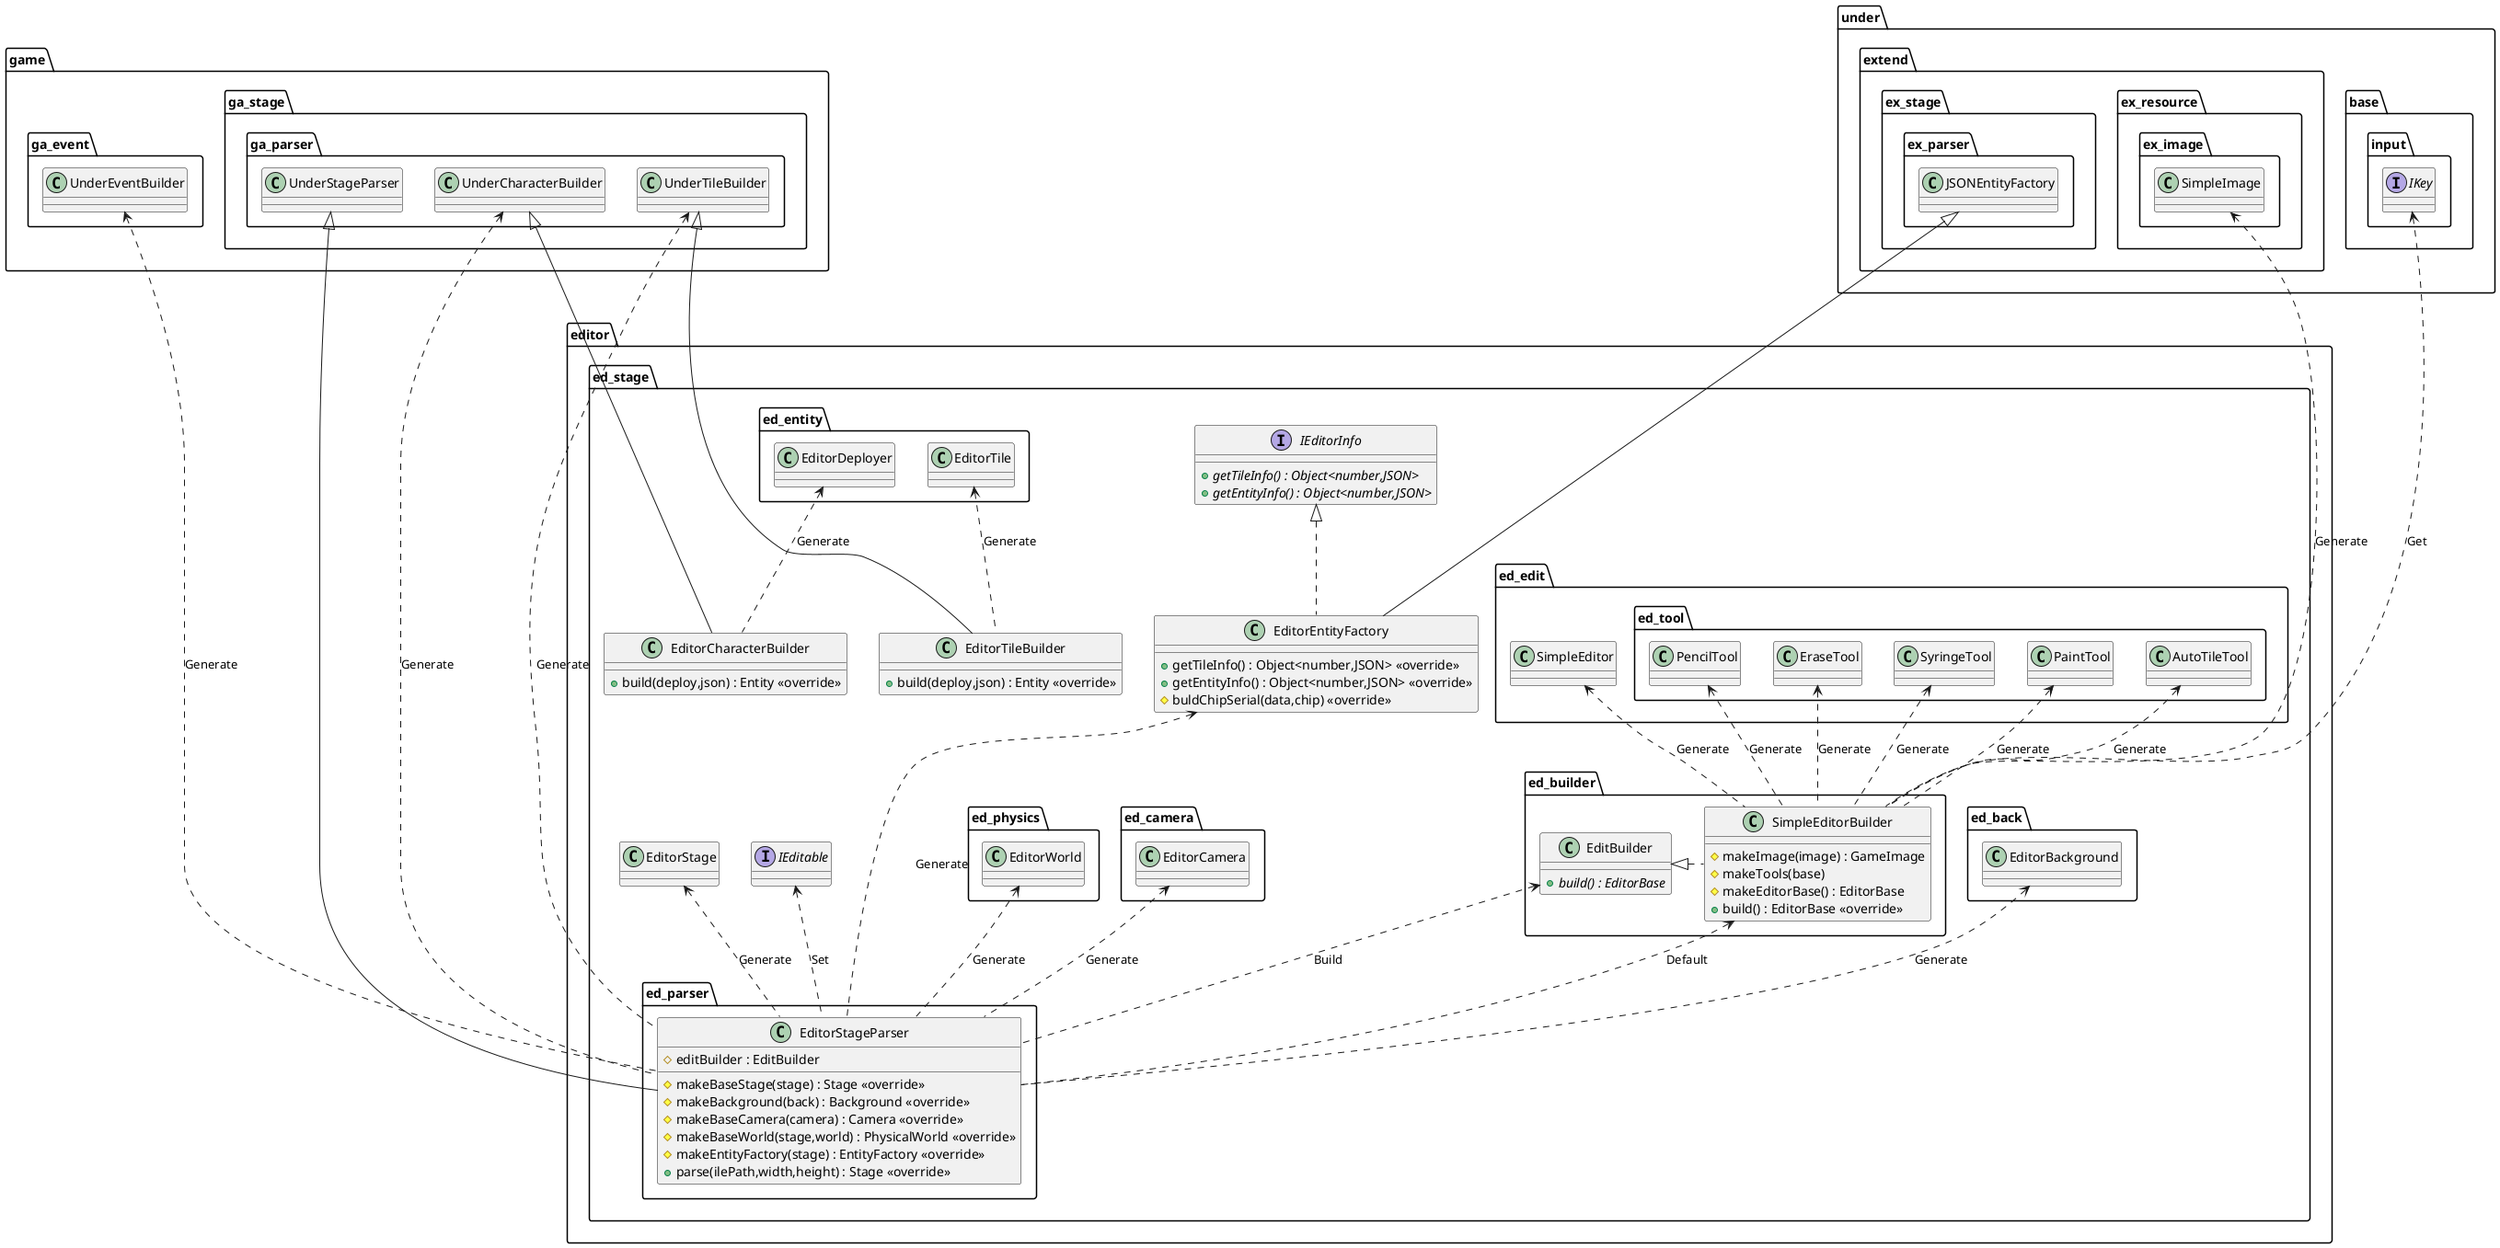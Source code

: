 @startuml EditorParser

package editor {
    package ed_stage {
        package ed_builder {
            class EditBuilder {
                {abstract} +build() : EditorBase
            }
            class SimpleEditorBuilder {
                #makeImage(image) : GameImage
                #makeTools(base)
                #makeEditorBase() : EditorBase
                +build() : EditorBase <<override>>
            }
        }
        package ed_parser {
            class EditorStageParser {
                #editBuilder : EditBuilder
                #makeBaseStage(stage) : Stage <<override>>
                #makeBackground(back) : Background <<override>>
                #makeBaseCamera(camera) : Camera <<override>>
                #makeBaseWorld(stage,world) : PhysicalWorld <<override>>
                #makeEntityFactory(stage) : EntityFactory <<override>>
                +parse(ilePath,width,height) : Stage <<override>>
            }
        }
        class EditorTileBuilder {
            +build(deploy,json) : Entity <<override>>
        }
        class EditorCharacterBuilder {
            +build(deploy,json) : Entity <<override>>
        }
        class EditorEntityFactory {
            +getTileInfo() : Object<number,JSON> <<override>>
            +getEntityInfo() : Object<number,JSON> <<override>>
            #buldChipSerial(data,chip) <<override>>
        }
        interface IEditorInfo {
            {abstract} +getTileInfo() : Object<number,JSON>
            {abstract} +getEntityInfo() : Object<number,JSON>
        }
    }
}

package under {
    package base {
        package input {
            interface IKey
        }
    }
    package extend {
        package ex_resource {
            package ex_image {
                class SimpleImage
            }
        }
        package ex_stage {
            package ex_parser {
                class JSONEntityFactory
            }
        }
    }
}

package game {
    package ga_event {
        class UnderEventBuilder
    }
    package ga_stage {
        package ga_parser {
            class UnderStageParser
            class UnderTileBuilder
            class UnderCharacterBuilder
        }
    }
}
package editor {
    package ed_stage {
        interface IEditable
        class EditorStage
        package ed_back {
            class EditorBackground
        }
        package ed_edit {
            class SimpleEditor
            package ed_tool {
                class PencilTool
                class EraseTool
                class SyringeTool
                class PaintTool
                class AutoTileTool
            }
        }
        package ed_entity {
            class EditorTile
            class EditorDeployer
        }
        package ed_camera {
            class EditorCamera
        }
        package ed_physics {
            class EditorWorld
        }
    }
}

SimpleEditorBuilder <.. EditorStageParser : Default
EditorStage <.. EditorStageParser : Generate
EditorBackground <.. EditorStageParser : Generate
EditorCamera <.. EditorStageParser : Generate
EditorWorld <.. EditorStageParser : Generate
EditorEntityFactory <... EditorStageParser : Generate
UnderTileBuilder <..... EditorStageParser : Generate
UnderCharacterBuilder <..... EditorStageParser : Generate
UnderEventBuilder <..... EditorStageParser : Generate
IEditable <.. EditorStageParser : Set
EditBuilder <.. EditorStageParser : Build

EditorTile <.. EditorTileBuilder : Generate
EditorDeployer <.. EditorCharacterBuilder : Generate

SimpleImage <... SimpleEditorBuilder : Generate
SimpleEditor <.. SimpleEditorBuilder : Generate
PencilTool <.. SimpleEditorBuilder : Generate
EraseTool <.. SimpleEditorBuilder : Generate
SyringeTool <.. SimpleEditorBuilder : Generate
PaintTool <.. SimpleEditorBuilder : Generate
AutoTileTool <.. SimpleEditorBuilder : Generate
IKey <... SimpleEditorBuilder : Get

UnderStageParser <|--- EditorStageParser
EditBuilder <|. SimpleEditorBuilder
UnderTileBuilder <|-- EditorTileBuilder
UnderCharacterBuilder <|-- EditorCharacterBuilder
JSONEntityFactory <|--- EditorEntityFactory
IEditorInfo <|.. EditorEntityFactory

@enduml

